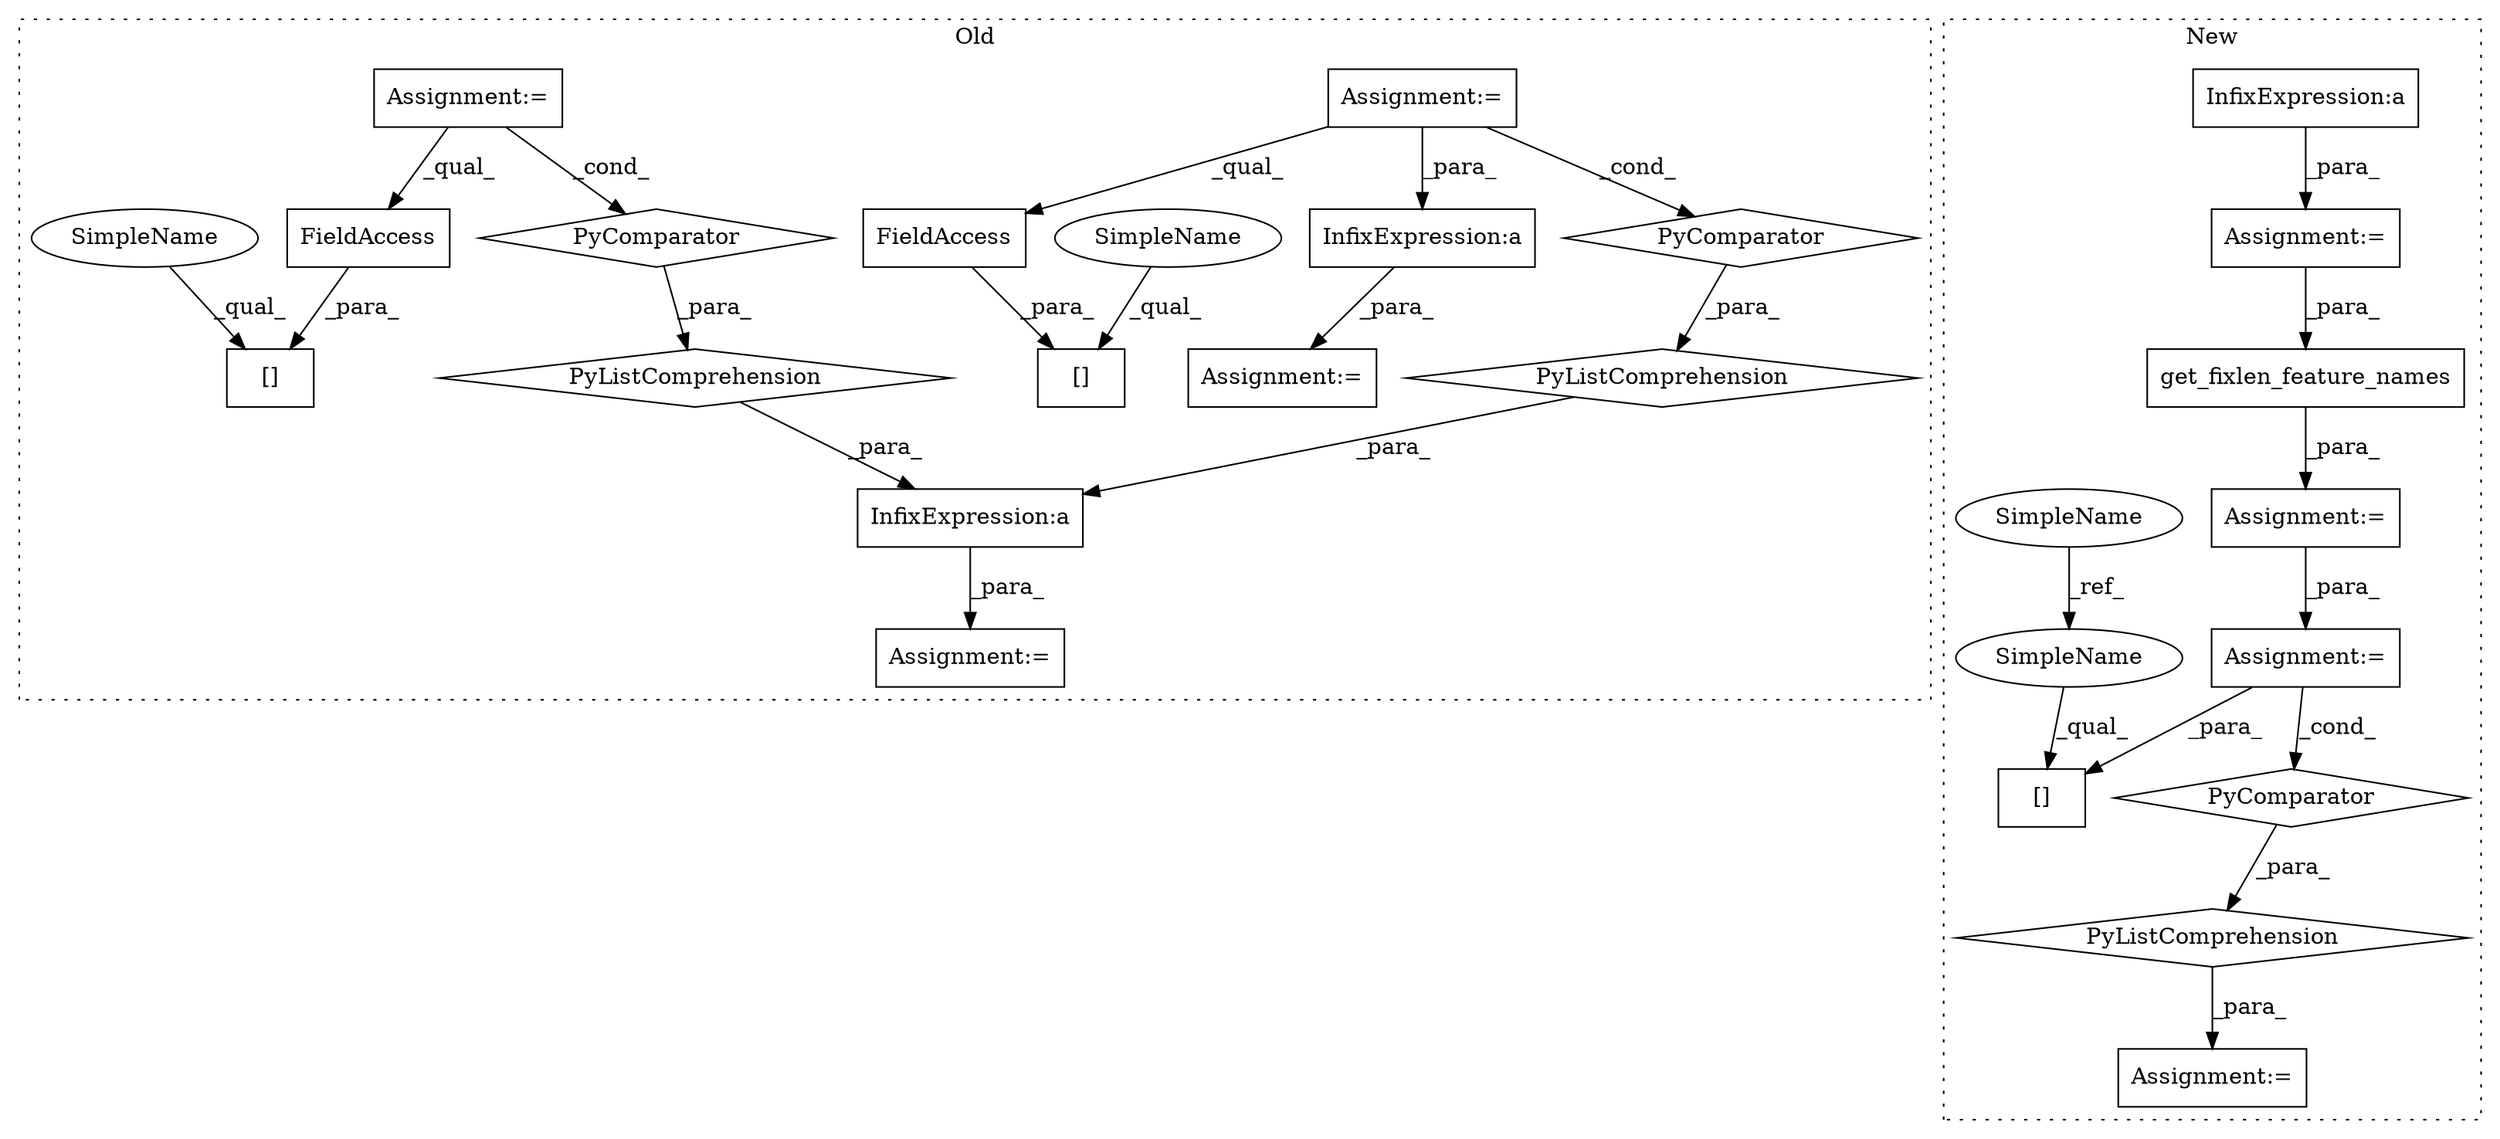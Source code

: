 digraph G {
subgraph cluster0 {
1 [label="PyListComprehension" a="109" s="2350" l="153" shape="diamond"];
3 [label="InfixExpression:a" a="27" s="2503" l="10" shape="box"];
6 [label="PyListComprehension" a="109" s="2513" l="139" shape="diamond"];
9 [label="PyComparator" a="113" s="2457" l="38" shape="diamond"];
10 [label="Assignment:=" a="7" s="1773" l="14" shape="box"];
11 [label="[]" a="2" s="2513,2527" l="5,1" shape="box"];
13 [label="[]" a="2" s="2350,2364" l="5,1" shape="box"];
14 [label="PyComparator" a="113" s="2607" l="37" shape="diamond"];
15 [label="FieldAccess" a="22" s="2518" l="9" shape="box"];
16 [label="FieldAccess" a="22" s="2355" l="9" shape="box"];
19 [label="Assignment:=" a="7" s="2335" l="1" shape="box"];
21 [label="Assignment:=" a="7" s="1997" l="1" shape="box"];
22 [label="InfixExpression:a" a="27" s="2166" l="10" shape="box"];
24 [label="Assignment:=" a="7" s="2457" l="38" shape="box"];
26 [label="SimpleName" a="42" s="2513" l="4" shape="ellipse"];
27 [label="SimpleName" a="42" s="2350" l="4" shape="ellipse"];
label = "Old";
style="dotted";
}
subgraph cluster1 {
2 [label="get_fixlen_feature_names" a="32" s="2259,2328" l="25,1" shape="box"];
4 [label="InfixExpression:a" a="27" s="1992" l="10" shape="box"];
5 [label="[]" a="2" s="2587,2596" l="5,1" shape="box"];
7 [label="PyListComprehension" a="109" s="2587" l="121" shape="diamond"];
8 [label="PyComparator" a="113" s="2661" l="39" shape="diamond"];
12 [label="SimpleName" a="42" s="428" l="4" shape="ellipse"];
17 [label="Assignment:=" a="7" s="2154" l="1" shape="box"];
18 [label="Assignment:=" a="7" s="2573" l="14" shape="box"];
20 [label="Assignment:=" a="7" s="2258" l="1" shape="box"];
23 [label="Assignment:=" a="7" s="2661" l="39" shape="box"];
25 [label="SimpleName" a="42" s="2587" l="4" shape="ellipse"];
label = "New";
style="dotted";
}
1 -> 3 [label="_para_"];
2 -> 20 [label="_para_"];
3 -> 19 [label="_para_"];
4 -> 17 [label="_para_"];
6 -> 3 [label="_para_"];
7 -> 18 [label="_para_"];
8 -> 7 [label="_para_"];
9 -> 1 [label="_para_"];
10 -> 14 [label="_cond_"];
10 -> 15 [label="_qual_"];
10 -> 22 [label="_para_"];
12 -> 25 [label="_ref_"];
14 -> 6 [label="_para_"];
15 -> 11 [label="_para_"];
16 -> 13 [label="_para_"];
17 -> 2 [label="_para_"];
20 -> 23 [label="_para_"];
22 -> 21 [label="_para_"];
23 -> 5 [label="_para_"];
23 -> 8 [label="_cond_"];
24 -> 16 [label="_qual_"];
24 -> 9 [label="_cond_"];
25 -> 5 [label="_qual_"];
26 -> 11 [label="_qual_"];
27 -> 13 [label="_qual_"];
}